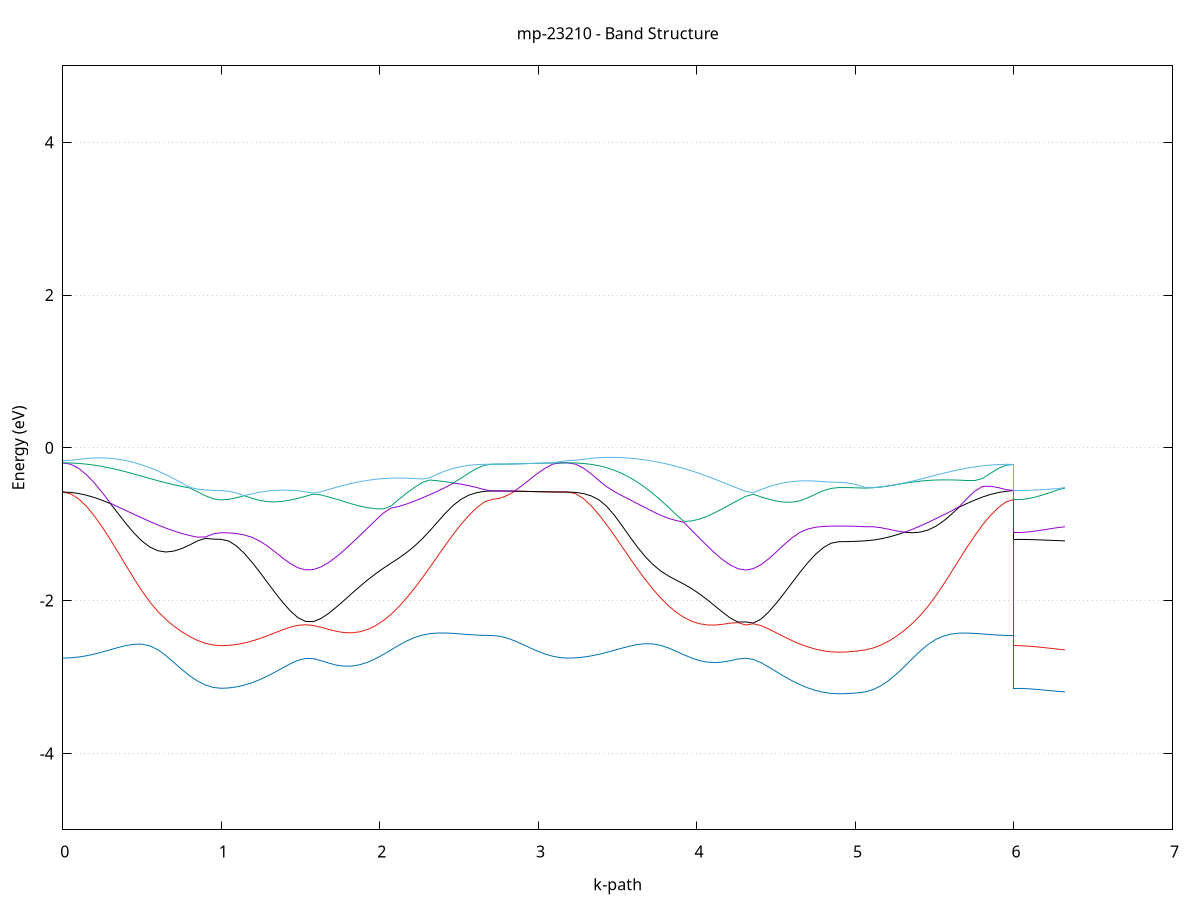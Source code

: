 set title 'mp-23210 - Band Structure'
set xlabel 'k-path'
set ylabel 'Energy (eV)'
set grid y
set yrange [-5:5]
set terminal png size 800,600
set output 'mp-23210_bands_gnuplot.png'
plot '-' using 1:2 with lines notitle, '-' using 1:2 with lines notitle, '-' using 1:2 with lines notitle, '-' using 1:2 with lines notitle, '-' using 1:2 with lines notitle, '-' using 1:2 with lines notitle, '-' using 1:2 with lines notitle, '-' using 1:2 with lines notitle, '-' using 1:2 with lines notitle, '-' using 1:2 with lines notitle, '-' using 1:2 with lines notitle, '-' using 1:2 with lines notitle, '-' using 1:2 with lines notitle, '-' using 1:2 with lines notitle, '-' using 1:2 with lines notitle, '-' using 1:2 with lines notitle, '-' using 1:2 with lines notitle, '-' using 1:2 with lines notitle, '-' using 1:2 with lines notitle, '-' using 1:2 with lines notitle, '-' using 1:2 with lines notitle, '-' using 1:2 with lines notitle, '-' using 1:2 with lines notitle, '-' using 1:2 with lines notitle
0.000000 -40.285432
0.049981 -40.285432
0.099963 -40.285432
0.149944 -40.285432
0.199925 -40.285432
0.249906 -40.285332
0.299888 -40.285332
0.349869 -40.285232
0.399850 -40.285132
0.449831 -40.285132
0.499813 -40.285032
0.549794 -40.284932
0.599775 -40.284932
0.649757 -40.284832
0.699738 -40.284832
0.749719 -40.284732
0.799700 -40.284732
0.849682 -40.284632
0.899663 -40.284632
0.949644 -40.284632
0.999626 -40.284632
0.999626 -40.284632
1.048021 -40.284632
1.096416 -40.284632
1.144812 -40.284632
1.193207 -40.284632
1.241602 -40.284632
1.289998 -40.284632
1.338393 -40.284532
1.386789 -40.284532
1.435184 -40.284532
1.483579 -40.284532
1.531975 -40.284532
1.580370 -40.284532
1.628765 -40.284532
1.628765 -40.284532
1.677863 -40.284532
1.726960 -40.284532
1.776057 -40.284532
1.825154 -40.284632
1.874251 -40.284632
1.923348 -40.284732
1.972446 -40.284732
2.021543 -40.284832
2.070640 -40.284832
2.119737 -40.284932
2.168834 -40.285032
2.217931 -40.285032
2.267028 -40.285132
2.316126 -40.285132
2.365223 -40.285232
2.414320 -40.285332
2.463417 -40.285332
2.512514 -40.285432
2.561611 -40.285432
2.610709 -40.285432
2.659806 -40.285432
2.708903 -40.285432
2.708903 -40.285432
2.756691 -40.285432
2.804479 -40.285432
2.852267 -40.285432
2.900056 -40.285432
2.947844 -40.285432
2.995632 -40.285432
3.043420 -40.285432
3.091208 -40.285432
3.138997 -40.285432
3.186785 -40.285432
3.186785 -40.285432
3.235502 -40.285432
3.284219 -40.285432
3.332936 -40.285432
3.381653 -40.285432
3.430370 -40.285332
3.479087 -40.285332
3.527804 -40.285232
3.576521 -40.285232
3.625238 -40.285132
3.673955 -40.285032
3.722672 -40.285032
3.771389 -40.284932
3.820106 -40.284832
3.868823 -40.284832
3.917540 -40.284732
3.966257 -40.284732
4.014974 -40.284632
4.063691 -40.284632
4.112408 -40.284632
4.161125 -40.284532
4.209842 -40.284532
4.258559 -40.284532
4.307276 -40.284532
4.355993 -40.284532
4.355993 -40.284532
4.405091 -40.284532
4.454188 -40.284532
4.503285 -40.284532
4.552382 -40.284532
4.601479 -40.284532
4.650576 -40.284632
4.699674 -40.284632
4.748771 -40.284632
4.797868 -40.284632
4.846965 -40.284632
4.896062 -40.284632
4.896062 -40.284632
4.937910 -40.284632
4.979757 -40.284632
5.021604 -40.284632
5.063451 -40.284632
5.063451 -40.284632
5.112684 -40.284632
5.161917 -40.284632
5.211150 -40.284732
5.260383 -40.284732
5.309616 -40.284832
5.358849 -40.284832
5.408082 -40.284932
5.457315 -40.285032
5.506548 -40.285032
5.555781 -40.285132
5.605014 -40.285132
5.654247 -40.285232
5.703480 -40.285332
5.752713 -40.285332
5.801946 -40.285432
5.851179 -40.285432
5.900412 -40.285432
5.949645 -40.285432
5.998878 -40.285432
5.998878 -40.284632
6.044979 -40.284632
6.091081 -40.284632
6.137183 -40.284632
6.183284 -40.284632
6.229386 -40.284632
6.275488 -40.284632
6.321589 -40.284632
e
0.000000 -40.275732
0.049981 -40.275832
0.099963 -40.275932
0.149944 -40.276032
0.199925 -40.276232
0.249906 -40.276532
0.299888 -40.276832
0.349869 -40.277232
0.399850 -40.277632
0.449831 -40.278032
0.499813 -40.278432
0.549794 -40.278832
0.599775 -40.279232
0.649757 -40.279632
0.699738 -40.279932
0.749719 -40.280232
0.799700 -40.280532
0.849682 -40.280732
0.899663 -40.280932
0.949644 -40.281032
0.999626 -40.281032
0.999626 -40.281032
1.048021 -40.281032
1.096416 -40.280932
1.144812 -40.280932
1.193207 -40.280832
1.241602 -40.280732
1.289998 -40.280532
1.338393 -40.280432
1.386789 -40.280232
1.435184 -40.280032
1.483579 -40.279832
1.531975 -40.279632
1.580370 -40.279532
1.628765 -40.279732
1.628765 -40.279732
1.677863 -40.279832
1.726960 -40.280032
1.776057 -40.280032
1.825154 -40.280032
1.874251 -40.280032
1.923348 -40.279932
1.972446 -40.279732
2.021543 -40.279532
2.070640 -40.279232
2.119737 -40.278932
2.168834 -40.278632
2.217931 -40.278232
2.267028 -40.277832
2.316126 -40.277532
2.365223 -40.277132
2.414320 -40.276832
2.463417 -40.276532
2.512514 -40.276232
2.561611 -40.276032
2.610709 -40.275932
2.659806 -40.275832
2.708903 -40.275732
2.708903 -40.275732
2.756691 -40.275732
2.804479 -40.275732
2.852267 -40.275732
2.900056 -40.275732
2.947844 -40.275732
2.995632 -40.275732
3.043420 -40.275732
3.091208 -40.275732
3.138997 -40.275732
3.186785 -40.275732
3.186785 -40.275732
3.235502 -40.275832
3.284219 -40.275932
3.332936 -40.276032
3.381653 -40.276232
3.430370 -40.276532
3.479087 -40.276832
3.527804 -40.277132
3.576521 -40.277532
3.625238 -40.277832
3.673955 -40.278232
3.722672 -40.278532
3.771389 -40.278932
3.820106 -40.279232
3.868823 -40.279432
3.917540 -40.279732
3.966257 -40.279832
4.014974 -40.280032
4.063691 -40.280032
4.112408 -40.280032
4.161125 -40.280032
4.209842 -40.279932
4.258559 -40.279732
4.307276 -40.279532
4.355993 -40.279632
4.355993 -40.279632
4.405091 -40.279832
4.454188 -40.280032
4.503285 -40.280232
4.552382 -40.280432
4.601479 -40.280532
4.650576 -40.280732
4.699674 -40.280832
4.748771 -40.280932
4.797868 -40.280932
4.846965 -40.281032
4.896062 -40.281032
4.896062 -40.281032
4.937910 -40.281032
4.979757 -40.281032
5.021604 -40.281032
5.063451 -40.281032
5.063451 -40.281032
5.112684 -40.280832
5.161917 -40.280732
5.211150 -40.280532
5.260383 -40.280232
5.309616 -40.279932
5.358849 -40.279532
5.408082 -40.279232
5.457315 -40.278832
5.506548 -40.278432
5.555781 -40.277932
5.605014 -40.277532
5.654247 -40.277232
5.703480 -40.276832
5.752713 -40.276532
5.801946 -40.276232
5.851179 -40.276032
5.900412 -40.275932
5.949645 -40.275832
5.998878 -40.275732
5.998878 -40.281032
6.044979 -40.281032
6.091081 -40.281032
6.137183 -40.281032
6.183284 -40.281032
6.229386 -40.281032
6.275488 -40.281032
6.321589 -40.281032
e
0.000000 -40.275732
0.049981 -40.275732
0.099963 -40.275832
0.149944 -40.275832
0.199925 -40.275932
0.249906 -40.275932
0.299888 -40.276032
0.349869 -40.276132
0.399850 -40.276232
0.449831 -40.276332
0.499813 -40.276432
0.549794 -40.276532
0.599775 -40.276632
0.649757 -40.276732
0.699738 -40.276832
0.749719 -40.276832
0.799700 -40.276932
0.849682 -40.276932
0.899663 -40.277032
0.949644 -40.277032
0.999626 -40.277032
0.999626 -40.277032
1.048021 -40.277032
1.096416 -40.277132
1.144812 -40.277232
1.193207 -40.277432
1.241602 -40.277632
1.289998 -40.277932
1.338393 -40.278132
1.386789 -40.278432
1.435184 -40.278732
1.483579 -40.279032
1.531975 -40.279232
1.580370 -40.279432
1.628765 -40.279132
1.628765 -40.279132
1.677863 -40.278932
1.726960 -40.278632
1.776057 -40.278432
1.825154 -40.278132
1.874251 -40.277932
1.923348 -40.277732
1.972446 -40.277532
2.021543 -40.277232
2.070640 -40.277032
2.119737 -40.276932
2.168834 -40.276732
2.217931 -40.276532
2.267028 -40.276432
2.316126 -40.276232
2.365223 -40.276132
2.414320 -40.276032
2.463417 -40.275932
2.512514 -40.275932
2.561611 -40.275832
2.610709 -40.275832
2.659806 -40.275732
2.708903 -40.275732
2.708903 -40.275732
2.756691 -40.275732
2.804479 -40.275732
2.852267 -40.275732
2.900056 -40.275732
2.947844 -40.275732
2.995632 -40.275732
3.043420 -40.275732
3.091208 -40.275732
3.138997 -40.275732
3.186785 -40.275732
3.186785 -40.275732
3.235502 -40.275732
3.284219 -40.275832
3.332936 -40.275832
3.381653 -40.275932
3.430370 -40.275932
3.479087 -40.276032
3.527804 -40.276132
3.576521 -40.276232
3.625238 -40.276432
3.673955 -40.276532
3.722672 -40.276732
3.771389 -40.276832
3.820106 -40.277032
3.868823 -40.277232
3.917540 -40.277432
3.966257 -40.277732
4.014974 -40.277932
4.063691 -40.278132
4.112408 -40.278432
4.161125 -40.278632
4.209842 -40.278832
4.258559 -40.279132
4.307276 -40.279332
4.355993 -40.279332
4.355993 -40.279332
4.405091 -40.279032
4.454188 -40.278732
4.503285 -40.278432
4.552382 -40.278232
4.601479 -40.277932
4.650576 -40.277632
4.699674 -40.277432
4.748771 -40.277332
4.797868 -40.277132
4.846965 -40.277032
4.896062 -40.277032
4.896062 -40.277032
4.937910 -40.277032
4.979757 -40.277032
5.021604 -40.277032
5.063451 -40.277032
5.063451 -40.277032
5.112684 -40.277032
5.161917 -40.276932
5.211150 -40.276932
5.260383 -40.276832
5.309616 -40.276832
5.358849 -40.276732
5.408082 -40.276632
5.457315 -40.276532
5.506548 -40.276432
5.555781 -40.276332
5.605014 -40.276232
5.654247 -40.276132
5.703480 -40.276032
5.752713 -40.275932
5.801946 -40.275932
5.851179 -40.275832
5.900412 -40.275832
5.949645 -40.275732
5.998878 -40.275732
5.998878 -40.277032
6.044979 -40.277032
6.091081 -40.277032
6.137183 -40.277032
6.183284 -40.277032
6.229386 -40.277032
6.275488 -40.277032
6.321589 -40.277032
e
0.000000 -13.576132
0.049981 -13.572932
0.099963 -13.563332
0.149944 -13.547532
0.199925 -13.525832
0.249906 -13.498332
0.299888 -13.465732
0.349869 -13.428332
0.399850 -13.386732
0.449831 -13.341832
0.499813 -13.294132
0.549794 -13.244732
0.599775 -13.194332
0.649757 -13.144132
0.699738 -13.095132
0.749719 -13.048432
0.799700 -13.005432
0.849682 -12.967632
0.899663 -12.937132
0.949644 -12.916632
0.999626 -12.909332
0.999626 -12.909332
1.048021 -12.907932
1.096416 -12.903932
1.144812 -12.897232
1.193207 -12.888132
1.241602 -12.876932
1.289998 -12.863832
1.338393 -12.849432
1.386789 -12.833932
1.435184 -12.817932
1.483579 -12.802032
1.531975 -12.786632
1.580370 -12.778632
1.628765 -12.795432
1.628765 -12.795432
1.677863 -12.816832
1.726960 -12.842632
1.776057 -12.872832
1.825154 -12.907232
1.874251 -12.945732
1.923348 -12.987632
1.972446 -13.032432
2.021543 -13.079432
2.070640 -13.127932
2.119737 -13.177032
2.168834 -13.226032
2.217931 -13.273932
2.267028 -13.319932
2.316126 -13.363332
2.365223 -13.403432
2.414320 -13.439532
2.463417 -13.471032
2.512514 -13.497532
2.561611 -13.518532
2.610709 -13.533832
2.659806 -13.543032
2.708903 -13.546132
2.708903 -13.546132
2.756691 -13.546932
2.804479 -13.549132
2.852267 -13.552632
2.900056 -13.556832
2.947844 -13.561532
2.995632 -13.566132
3.043420 -13.570232
3.091208 -13.573332
3.138997 -13.575432
3.186785 -13.576132
3.186785 -13.576132
3.235502 -13.572932
3.284219 -13.563732
3.332936 -13.548432
3.381653 -13.527332
3.430370 -13.500732
3.479087 -13.469032
3.527804 -13.432632
3.576521 -13.392232
3.625238 -13.348332
3.673955 -13.301632
3.722672 -13.252932
3.771389 -13.203132
3.820106 -13.152832
3.868823 -13.102932
3.917540 -13.054332
3.966257 -13.007632
4.014974 -12.963732
4.063691 -12.923132
4.112408 -12.886332
4.161125 -12.853632
4.209842 -12.825332
4.258559 -12.801432
4.307276 -12.781832
4.355993 -12.785232
4.355993 -12.785232
4.405091 -12.802332
4.454188 -12.819932
4.503285 -12.837432
4.552382 -12.854232
4.601479 -12.870032
4.650576 -12.884132
4.699674 -12.896332
4.748771 -12.906132
4.797868 -12.913332
4.846965 -12.917732
4.896062 -12.919232
4.896062 -12.919232
4.937910 -12.919332
4.979757 -12.919632
5.021604 -12.920332
5.063451 -12.921432
5.063451 -12.921432
5.112684 -12.938132
5.161917 -12.964832
5.211150 -12.999032
5.260383 -13.038932
5.309616 -13.082832
5.358849 -13.129332
5.408082 -13.177332
5.457315 -13.225632
5.506548 -13.273132
5.555781 -13.319132
5.605014 -13.362532
5.654247 -13.402732
5.703480 -13.439032
5.752713 -13.470632
5.801946 -13.497232
5.851179 -13.518432
5.900412 -13.533732
5.949645 -13.543032
5.998878 -13.546132
5.998878 -12.909332
6.044979 -12.909632
6.091081 -12.910432
6.137183 -12.911732
6.183284 -12.913532
6.229386 -12.915832
6.275488 -12.918432
6.321589 -12.921432
e
0.000000 -12.887032
0.049981 -12.885732
0.099963 -12.881732
0.149944 -12.875132
0.199925 -12.866132
0.249906 -12.855132
0.299888 -12.842432
0.349869 -12.828432
0.399850 -12.813632
0.449831 -12.798632
0.499813 -12.784032
0.549794 -12.770432
0.599775 -12.758432
0.649757 -12.748632
0.699738 -12.741632
0.749719 -12.737732
0.799700 -12.737032
0.849682 -12.739432
0.899663 -12.743832
0.949644 -12.748332
0.999626 -12.750232
0.999626 -12.750232
1.048021 -12.749932
1.096416 -12.749032
1.144812 -12.747732
1.193207 -12.746332
1.241602 -12.744932
1.289998 -12.744132
1.338393 -12.744432
1.386789 -12.746132
1.435184 -12.749932
1.483579 -12.756232
1.531975 -12.765632
1.580370 -12.772232
1.628765 -12.759332
1.628765 -12.759332
1.677863 -12.748432
1.726960 -12.739932
1.776057 -12.734232
1.825154 -12.731532
1.874251 -12.732032
1.923348 -12.735732
1.972446 -12.742432
2.021543 -12.751932
2.070640 -12.764032
2.119737 -12.778132
2.168834 -12.793832
2.217931 -12.810532
2.267028 -12.827832
2.316126 -12.845132
2.365223 -12.861832
2.414320 -12.877432
2.463417 -12.891532
2.512514 -12.903632
2.561611 -12.913332
2.610709 -12.920532
2.659806 -12.924932
2.708903 -12.926432
2.708903 -12.926432
2.756691 -12.925432
2.804479 -12.922532
2.852267 -12.918032
2.900056 -12.912432
2.947844 -12.906332
2.995632 -12.900332
3.043420 -12.894932
3.091208 -12.890732
3.138997 -12.888032
3.186785 -12.887032
3.186785 -12.887032
3.235502 -12.885732
3.284219 -12.881732
3.332936 -12.875132
3.381653 -12.866232
3.430370 -12.855232
3.479087 -12.842532
3.527804 -12.828432
3.576521 -12.813432
3.625238 -12.798032
3.673955 -12.782632
3.722672 -12.767932
3.771389 -12.754332
3.820106 -12.742432
3.868823 -12.732532
3.917540 -12.725132
3.966257 -12.720532
4.014974 -12.718832
4.063691 -12.720332
4.112408 -12.724732
4.161125 -12.732232
4.209842 -12.742332
4.258559 -12.754832
4.307276 -12.769232
4.355993 -12.766432
4.355993 -12.766432
4.405091 -12.754532
4.454188 -12.746132
4.503285 -12.740532
4.552382 -12.737232
4.601479 -12.735732
4.650576 -12.735532
4.699674 -12.736032
4.748771 -12.736932
4.797868 -12.737832
4.846965 -12.738432
4.896062 -12.738632
4.896062 -12.738632
4.937910 -12.739032
4.979757 -12.739932
5.021604 -12.741332
5.063451 -12.742932
5.063451 -12.742932
5.112684 -12.742932
5.161917 -12.743132
5.211150 -12.745032
5.260383 -12.749532
5.309616 -12.756932
5.358849 -12.767232
5.408082 -12.780032
5.457315 -12.794832
5.506548 -12.810932
5.555781 -12.827932
5.605014 -12.845032
5.654247 -12.861632
5.703480 -12.877232
5.752713 -12.891332
5.801946 -12.903432
5.851179 -12.913332
5.900412 -12.920532
5.949645 -12.924932
5.998878 -12.926432
5.998878 -12.750232
6.044979 -12.750032
6.091081 -12.749532
6.137183 -12.748732
6.183284 -12.747532
6.229386 -12.746132
6.275488 -12.744632
6.321589 -12.742932
e
0.000000 -2.752432
0.049981 -2.748932
0.099963 -2.738632
0.149944 -2.721932
0.199925 -2.699532
0.249906 -2.672732
0.299888 -2.643332
0.349869 -2.613832
0.399850 -2.588032
0.449831 -2.571132
0.499813 -2.570132
0.549794 -2.592532
0.599775 -2.643132
0.649757 -2.718632
0.699738 -2.808232
0.749719 -2.899532
0.799700 -2.983132
0.849682 -3.052832
0.899663 -3.104932
0.949644 -3.137032
0.999626 -3.147832
0.999626 -3.147832
1.048021 -3.143132
1.096416 -3.129232
1.144812 -3.106432
1.193207 -3.074932
1.241602 -3.035432
1.289998 -2.988832
1.338393 -2.936732
1.386789 -2.881332
1.435184 -2.827132
1.483579 -2.781532
1.531975 -2.756332
1.580370 -2.760132
1.628765 -2.785932
1.628765 -2.785932
1.677863 -2.818332
1.726960 -2.844632
1.776057 -2.858332
1.825154 -2.856732
1.874251 -2.839132
1.923348 -2.806632
1.972446 -2.761132
2.021543 -2.705932
2.070640 -2.645432
2.119737 -2.584732
2.168834 -2.529532
2.217931 -2.484332
2.267028 -2.451932
2.316126 -2.432532
2.365223 -2.424232
2.414320 -2.424032
2.463417 -2.429132
2.512514 -2.436632
2.561611 -2.444532
2.610709 -2.451132
2.659806 -2.455632
2.708903 -2.457132
2.708903 -2.457132
2.756691 -2.465932
2.804479 -2.491032
2.852267 -2.528332
2.900056 -2.572732
2.947844 -2.618932
2.995632 -2.662632
3.043420 -2.700032
3.091208 -2.728532
3.138997 -2.746432
3.186785 -2.752432
3.186785 -2.752432
3.235502 -2.749232
3.284219 -2.739632
3.332936 -2.724032
3.381653 -2.703232
3.430370 -2.678232
3.479087 -2.650432
3.527804 -2.621932
3.576521 -2.595632
3.625238 -2.574832
3.673955 -2.564032
3.722672 -2.566932
3.771389 -2.585932
3.820106 -2.619532
3.868823 -2.662732
3.917540 -2.708732
3.966257 -2.750932
4.014974 -2.784232
4.063691 -2.804932
4.112408 -2.811632
4.161125 -2.804332
4.209842 -2.786232
4.258559 -2.764732
4.307276 -2.754332
4.355993 -2.770032
4.355993 -2.770032
4.405091 -2.812732
4.454188 -2.870532
4.503285 -2.932932
4.552382 -2.994032
4.601479 -3.050532
4.650576 -3.100432
4.699674 -3.142532
4.748771 -3.176032
4.797868 -3.200232
4.846965 -3.214932
4.896062 -3.219832
4.896062 -3.219832
4.937910 -3.218232
4.979757 -3.213332
5.021604 -3.205332
5.063451 -3.194332
5.063451 -3.194332
5.112684 -3.164232
5.161917 -3.113432
5.211150 -3.044032
5.260383 -2.958732
5.309616 -2.862032
5.358849 -2.760232
5.408082 -2.661632
5.457315 -2.575532
5.506548 -2.508932
5.555781 -2.463832
5.605014 -2.437632
5.654247 -2.426132
5.703480 -2.424732
5.752713 -2.429232
5.801946 -2.436532
5.851179 -2.444432
5.900412 -2.451132
5.949645 -2.455632
5.998878 -2.457132
5.998878 -3.147832
6.044979 -3.149432
6.091081 -3.154232
6.137183 -3.161432
6.183284 -3.170232
6.229386 -3.179432
6.275488 -3.187832
6.321589 -3.194332
e
0.000000 -0.578732
0.049981 -0.602232
0.099963 -0.668132
0.149944 -0.768032
0.199925 -0.894132
0.249906 -1.040432
0.299888 -1.201132
0.349869 -1.370932
0.399850 -1.543932
0.449831 -1.714032
0.499813 -1.874632
0.549794 -2.018932
0.599775 -2.142532
0.649757 -2.245432
0.699738 -2.332232
0.749719 -2.406732
0.799700 -2.469932
0.849682 -2.521032
0.899663 -2.558732
0.949644 -2.581832
0.999626 -2.589632
0.999626 -2.589632
1.048021 -2.585732
1.096416 -2.574132
1.144812 -2.555132
1.193207 -2.529132
1.241602 -2.497232
1.289998 -2.460532
1.338393 -2.421132
1.386789 -2.381932
1.435184 -2.347432
1.483579 -2.323532
1.531975 -2.315732
1.580370 -2.325732
1.628765 -2.348932
1.628765 -2.348932
1.677863 -2.377432
1.726960 -2.402832
1.776057 -2.418832
1.825154 -2.421432
1.874251 -2.408132
1.923348 -2.377432
1.972446 -2.328832
2.021543 -2.262532
2.070640 -2.179032
2.119737 -2.079632
2.168834 -1.965832
2.217931 -1.839932
2.267028 -1.704232
2.316126 -1.561932
2.365223 -1.416432
2.414320 -1.271532
2.463417 -1.131532
2.512514 -1.000732
2.561611 -0.883432
2.610709 -0.784032
2.659806 -0.708432
2.708903 -0.674832
2.708903 -0.674832
2.756691 -0.661132
2.804479 -0.622032
2.852267 -0.567432
2.900056 -0.569532
2.947844 -0.571732
2.995632 -0.573932
3.043420 -0.575832
3.091208 -0.577432
3.138997 -0.578432
3.186785 -0.578732
3.186785 -0.578732
3.235502 -0.601432
3.284219 -0.664732
3.332936 -0.758832
3.381653 -0.875232
3.430370 -1.007032
3.479087 -1.148732
3.527804 -1.295332
3.576521 -1.442432
3.625238 -1.586232
3.673955 -1.723132
3.722672 -1.850332
3.771389 -1.965232
3.820106 -2.065932
3.868823 -2.150732
3.917540 -2.218732
3.966257 -2.269132
4.014974 -2.302232
4.063691 -2.318632
4.112408 -2.320332
4.161125 -2.310532
4.209842 -2.294732
4.258559 -2.288232
4.307276 -2.319032
4.355993 -2.303432
4.355993 -2.303432
4.405091 -2.327932
4.454188 -2.373632
4.503285 -2.424732
4.552382 -2.476432
4.601479 -2.525132
4.650576 -2.568832
4.699674 -2.605932
4.748771 -2.635732
4.797868 -2.657332
4.846965 -2.670532
4.896062 -2.674932
4.896062 -2.674932
4.937910 -2.672832
4.979757 -2.666932
5.021604 -2.657232
5.063451 -2.644432
5.063451 -2.644432
5.112684 -2.620032
5.161917 -2.581432
5.211150 -2.529332
5.260383 -2.464532
5.309616 -2.387632
5.358849 -2.298432
5.408082 -2.195332
5.457315 -2.076032
5.506548 -1.939532
5.555781 -1.788232
5.605014 -1.627532
5.654247 -1.463432
5.703480 -1.302132
5.752713 -1.149032
5.801946 -1.009132
5.851179 -0.886632
5.900412 -0.784932
5.949645 -0.708632
5.998878 -0.674832
5.998878 -2.589632
6.044979 -2.591332
6.091081 -2.596332
6.137183 -2.603932
6.183284 -2.613632
6.229386 -2.624232
6.275488 -2.634832
6.321589 -2.644432
e
0.000000 -0.578732
0.049981 -0.583532
0.099963 -0.597732
0.149944 -0.620532
0.199925 -0.650932
0.249906 -0.687732
0.299888 -0.729432
0.349869 -0.861832
0.399850 -0.995532
0.449831 -1.117632
0.499813 -1.221232
0.549794 -1.299332
0.599775 -1.347132
0.649757 -1.363632
0.699738 -1.352232
0.749719 -1.319332
0.799700 -1.272132
0.849682 -1.218432
0.899663 -1.185432
0.949644 -1.194932
0.999626 -1.198132
0.999626 -1.198132
1.048021 -1.221432
1.096416 -1.285932
1.144812 -1.381032
1.193207 -1.496832
1.241602 -1.625332
1.289998 -1.759832
1.338393 -1.894232
1.386789 -2.021832
1.435184 -2.135032
1.483579 -2.223632
1.531975 -2.273732
1.580370 -2.275232
1.628765 -2.234332
1.628765 -2.234332
1.677863 -2.165732
1.726960 -2.082932
1.776057 -1.993532
1.825154 -1.902532
1.874251 -1.813332
1.923348 -1.728632
1.972446 -1.649932
2.021543 -1.577632
2.070640 -1.510132
2.119737 -1.443032
2.168834 -1.370732
2.217931 -1.287932
2.267028 -1.191932
2.316126 -1.083632
2.365223 -0.968132
2.414320 -0.853832
2.463417 -0.752032
2.512514 -0.672932
2.561611 -0.619632
2.610709 -0.587132
2.659806 -0.569832
2.708903 -0.564332
2.708903 -0.564332
2.756691 -0.564732
2.804479 -0.565832
2.852267 -0.567432
2.900056 -0.569532
2.947844 -0.571732
2.995632 -0.573932
3.043420 -0.575832
3.091208 -0.577432
3.138997 -0.578432
3.186785 -0.578732
3.186785 -0.578732
3.235502 -0.583632
3.284219 -0.599232
3.332936 -0.628832
3.381653 -0.680332
3.430370 -0.764432
3.479087 -0.882032
3.527804 -1.019632
3.576521 -1.162732
3.625238 -1.300232
3.673955 -1.424032
3.722672 -1.528632
3.771389 -1.611732
3.820106 -1.676632
3.868823 -1.730932
3.917540 -1.783932
3.966257 -1.842732
4.014974 -1.910532
4.063691 -1.986532
4.112408 -2.067832
4.161125 -2.149932
4.209842 -2.226732
4.258559 -2.280932
4.307276 -2.278532
4.355993 -2.294232
4.355993 -2.294232
4.405091 -2.240932
4.454188 -2.144632
4.503285 -2.027232
4.552382 -1.897432
4.601479 -1.762432
4.650576 -1.628832
4.699674 -1.503132
4.748771 -1.392732
4.797868 -1.305332
4.846965 -1.248532
4.896062 -1.228732
4.896062 -1.228732
4.937910 -1.228032
4.979757 -1.225832
5.021604 -1.222332
5.063451 -1.217532
5.063451 -1.217532
5.112684 -1.207232
5.161917 -1.190532
5.211150 -1.167732
5.260383 -1.139132
5.309616 -1.105232
5.358849 -1.111732
5.408082 -1.103632
5.457315 -1.076332
5.506548 -1.027632
5.555781 -0.958032
5.605014 -0.870432
5.654247 -0.776732
5.703480 -0.728432
5.752713 -0.683732
5.801946 -0.643932
5.851179 -0.610632
5.900412 -0.585532
5.949645 -0.569732
5.998878 -0.564332
5.998878 -1.198132
6.044979 -1.198832
6.091081 -1.200632
6.137183 -1.203432
6.183284 -1.206932
6.229386 -1.210732
6.275488 -1.214332
6.321589 -1.217532
e
0.000000 -0.196532
0.049981 -0.214832
0.099963 -0.268332
0.149944 -0.352832
0.199925 -0.461732
0.249906 -0.587832
0.299888 -0.723532
0.349869 -0.774732
0.399850 -0.822232
0.449831 -0.870632
0.499813 -0.918732
0.549794 -0.965432
0.599775 -1.009832
0.649757 -1.051032
0.699738 -1.088132
0.749719 -1.120632
0.799700 -1.148032
0.849682 -1.169732
0.899663 -1.166332
0.949644 -1.126432
0.999626 -1.111032
0.999626 -1.111032
1.048021 -1.113632
1.096416 -1.122632
1.144812 -1.140532
1.193207 -1.171532
1.241602 -1.219432
1.289998 -1.284232
1.338393 -1.361132
1.386789 -1.441432
1.435184 -1.514832
1.483579 -1.570232
1.531975 -1.598132
1.580370 -1.593632
1.628765 -1.559032
1.628765 -1.559032
1.677863 -1.500132
1.726960 -1.424432
1.776057 -1.337732
1.825154 -1.244232
1.874251 -1.146932
1.923348 -1.048232
1.972446 -0.950132
2.021543 -0.854232
2.070640 -0.789032
2.119737 -0.767132
2.168834 -0.735732
2.217931 -0.697832
2.267028 -0.656032
2.316126 -0.612132
2.365223 -0.566432
2.414320 -0.517632
2.463417 -0.462432
2.512514 -0.475732
2.561611 -0.495632
2.610709 -0.519632
2.659806 -0.547232
2.708903 -0.564332
2.708903 -0.564332
2.756691 -0.564732
2.804479 -0.565832
2.852267 -0.562632
2.900056 -0.489732
2.947844 -0.411232
2.995632 -0.334432
3.043420 -0.266432
3.091208 -0.213032
3.138997 -0.197032
3.186785 -0.196532
3.186785 -0.196532
3.235502 -0.214232
3.284219 -0.264932
3.332936 -0.340732
3.381653 -0.427832
3.430370 -0.508032
3.479087 -0.572532
3.527804 -0.627332
3.576521 -0.679132
3.625238 -0.731032
3.673955 -0.783332
3.722672 -0.834832
3.771389 -0.882732
3.820106 -0.923132
3.868823 -0.951332
3.917540 -0.974932
3.966257 -1.077632
4.014974 -1.180332
4.063691 -1.280732
4.112408 -1.375932
4.161125 -1.462032
4.209842 -1.533332
4.258559 -1.582232
4.307276 -1.599932
4.355993 -1.581332
4.355993 -1.581332
4.405091 -1.528532
4.454188 -1.450532
4.503285 -1.358332
4.552382 -1.262732
4.601479 -1.175332
4.650576 -1.106732
4.699674 -1.062632
4.748771 -1.039332
4.797868 -1.028832
4.846965 -1.024832
4.896062 -1.023832
4.896062 -1.023832
4.937910 -1.024332
4.979757 -1.025832
5.021604 -1.028632
5.063451 -1.033132
5.063451 -1.033132
5.112684 -1.033532
5.161917 -1.046232
5.211150 -1.066232
5.260383 -1.087732
5.309616 -1.104832
5.358849 -1.066532
5.408082 -1.023632
5.457315 -0.977332
5.506548 -0.928432
5.555781 -0.877932
5.605014 -0.826932
5.654247 -0.770432
5.703480 -0.665132
5.752713 -0.566532
5.801946 -0.505632
5.851179 -0.502232
5.900412 -0.520732
5.949645 -0.547232
5.998878 -0.564332
5.998878 -1.111032
6.044979 -1.108332
6.091081 -1.100732
6.137183 -1.089032
6.183284 -1.074532
6.229386 -1.059132
6.275488 -1.044632
6.321589 -1.033132
e
0.000000 -0.196532
0.049981 -0.198432
0.099963 -0.204132
0.149944 -0.213632
0.199925 -0.227132
0.249906 -0.244232
0.299888 -0.264932
0.349869 -0.288732
0.399850 -0.315032
0.449831 -0.343132
0.499813 -0.372232
0.549794 -0.401532
0.599775 -0.430232
0.649757 -0.457532
0.699738 -0.482732
0.749719 -0.505232
0.799700 -0.524432
0.849682 -0.575132
0.899663 -0.627732
0.949644 -0.667132
0.999626 -0.682332
0.999626 -0.682332
1.048021 -0.673832
1.096416 -0.652732
1.144812 -0.626932
1.193207 -0.660232
1.241602 -0.688732
1.289998 -0.705132
1.338393 -0.708332
1.386789 -0.700232
1.435184 -0.683532
1.483579 -0.660932
1.531975 -0.634232
1.580370 -0.605232
1.628765 -0.616432
1.628765 -0.616432
1.677863 -0.643532
1.726960 -0.673432
1.776057 -0.704632
1.825154 -0.735332
1.874251 -0.762832
1.923348 -0.784532
1.972446 -0.797432
2.021543 -0.799332
2.070640 -0.761932
2.119737 -0.674732
2.168834 -0.593432
2.217931 -0.519232
2.267028 -0.453232
2.316126 -0.421232
2.365223 -0.431332
2.414320 -0.444232
2.463417 -0.458932
2.512514 -0.398232
2.561611 -0.330032
2.610709 -0.269632
2.659806 -0.228632
2.708903 -0.214232
2.708903 -0.214232
2.756691 -0.213732
2.804479 -0.212532
2.852267 -0.210432
2.900056 -0.207932
2.947844 -0.205232
2.995632 -0.202532
3.043420 -0.200132
3.091208 -0.198232
3.138997 -0.197032
3.186785 -0.196532
3.186785 -0.196532
3.235502 -0.198432
3.284219 -0.204732
3.332936 -0.216432
3.381653 -0.234432
3.430370 -0.259732
3.479087 -0.293432
3.527804 -0.336232
3.576521 -0.388432
3.625238 -0.449932
3.673955 -0.520232
3.722672 -0.598832
3.771389 -0.684832
3.820106 -0.777032
3.868823 -0.874232
3.917540 -0.963332
3.966257 -0.957132
4.014974 -0.933732
4.063691 -0.896532
4.112408 -0.849632
4.161125 -0.796932
4.209842 -0.741932
4.258559 -0.687432
4.307276 -0.635432
4.355993 -0.607832
4.355993 -0.607832
4.405091 -0.643032
4.454188 -0.673632
4.503285 -0.697532
4.552382 -0.711632
4.601479 -0.711232
4.650576 -0.691832
4.699674 -0.653632
4.748771 -0.605932
4.797868 -0.561432
4.846965 -0.530732
4.896062 -0.519832
4.896062 -0.519832
4.937910 -0.520432
4.979757 -0.522032
5.021604 -0.524532
5.063451 -0.527632
5.063451 -0.527632
5.112684 -0.521632
5.161917 -0.513332
5.211150 -0.498632
5.260383 -0.481232
5.309616 -0.463832
5.358849 -0.448332
5.408082 -0.435932
5.457315 -0.427032
5.506548 -0.421532
5.555781 -0.419432
5.605014 -0.420232
5.654247 -0.423332
5.703480 -0.427632
5.752713 -0.428132
5.801946 -0.400932
5.851179 -0.334232
5.900412 -0.270832
5.949645 -0.228832
5.998878 -0.214232
5.998878 -0.682332
6.044979 -0.677632
6.091081 -0.664032
6.137183 -0.642832
6.183284 -0.615532
6.229386 -0.584432
6.275488 -0.551832
6.321589 -0.527632
e
0.000000 -0.167232
0.049981 -0.162332
0.099963 -0.151032
0.149944 -0.139532
0.199925 -0.132432
0.249906 -0.131332
0.299888 -0.137032
0.349869 -0.149232
0.399850 -0.167932
0.449831 -0.192832
0.499813 -0.223832
0.549794 -0.260632
0.599775 -0.303032
0.649757 -0.350632
0.699738 -0.403032
0.749719 -0.459032
0.799700 -0.517332
0.849682 -0.539832
0.899663 -0.551132
0.949644 -0.557932
0.999626 -0.560232
0.999626 -0.560232
1.048021 -0.568632
1.096416 -0.592032
1.144812 -0.625132
1.193207 -0.602432
1.241602 -0.581932
1.289998 -0.566732
1.338393 -0.557132
1.386789 -0.553332
1.435184 -0.555232
1.483579 -0.562632
1.531975 -0.575632
1.580370 -0.593732
1.628765 -0.575232
1.628765 -0.575232
1.677863 -0.544932
1.726960 -0.515732
1.776057 -0.488532
1.825154 -0.464132
1.874251 -0.442932
1.923348 -0.425432
1.972446 -0.411932
2.021543 -0.402432
2.070640 -0.397032
2.119737 -0.395232
2.168834 -0.396932
2.217931 -0.401632
2.267028 -0.408232
2.316126 -0.391232
2.365223 -0.342632
2.414320 -0.301532
2.463417 -0.269232
2.512514 -0.245332
2.561611 -0.229332
2.610709 -0.220032
2.659806 -0.215532
2.708903 -0.214232
2.708903 -0.214232
2.756691 -0.213732
2.804479 -0.212532
2.852267 -0.210432
2.900056 -0.207932
2.947844 -0.205232
2.995632 -0.202532
3.043420 -0.200132
3.091208 -0.198232
3.138997 -0.178932
3.186785 -0.167232
3.186785 -0.167232
3.235502 -0.162232
3.284219 -0.150432
3.332936 -0.137932
3.381653 -0.128932
3.430370 -0.124532
3.479087 -0.124632
3.527804 -0.128532
3.576521 -0.135632
3.625238 -0.145832
3.673955 -0.158832
3.722672 -0.174832
3.771389 -0.193832
3.820106 -0.216032
3.868823 -0.241332
3.917540 -0.269732
3.966257 -0.301032
4.014974 -0.335132
4.063691 -0.371532
4.112408 -0.409932
4.161125 -0.449632
4.209842 -0.490032
4.258559 -0.530432
4.307276 -0.570032
4.355993 -0.587632
4.355993 -0.587632
4.405091 -0.544932
4.454188 -0.508532
4.503285 -0.478932
4.552382 -0.456532
4.601479 -0.441532
4.650576 -0.433532
4.699674 -0.432132
4.748771 -0.435932
4.797868 -0.442732
4.846965 -0.449032
4.896062 -0.451632
4.896062 -0.451632
4.937910 -0.456432
4.979757 -0.470432
5.021604 -0.492332
5.063451 -0.520032
5.063451 -0.520032
5.112684 -0.521432
5.161917 -0.511032
5.211150 -0.496832
5.260383 -0.479232
5.309616 -0.458532
5.358849 -0.435432
5.408082 -0.410632
5.457315 -0.384632
5.506548 -0.358432
5.555781 -0.332632
5.605014 -0.308132
5.654247 -0.285632
5.703480 -0.265832
5.752713 -0.249132
5.801946 -0.235732
5.851179 -0.225832
5.900412 -0.219232
5.949645 -0.215432
5.998878 -0.214232
5.998878 -0.560232
6.044979 -0.559332
6.091081 -0.556532
6.137183 -0.552132
6.183284 -0.546532
6.229386 -0.540232
6.275488 -0.533832
6.321589 -0.520032
e
0.000000 5.492268
0.049981 5.517168
0.099963 5.590268
0.149944 5.706868
0.199925 5.860368
0.249906 6.042368
0.299888 6.243868
0.349869 6.454968
0.399850 6.664668
0.449831 6.859168
0.499813 7.020668
0.549794 7.128368
0.599775 7.169568
0.649757 7.154268
0.699738 7.106968
0.749719 7.048568
0.799700 6.991368
0.849682 6.942368
0.899663 6.905368
0.949644 6.882368
0.999626 6.874668
0.999626 6.874668
1.048021 6.897668
1.096416 6.964668
1.144812 7.068868
1.193207 7.199268
1.241602 7.341068
1.289998 7.477268
1.338393 7.592468
1.386789 7.676268
1.435184 7.726268
1.483579 7.746568
1.531975 7.744468
1.580370 7.728468
1.628765 7.705568
1.628765 7.705568
1.677863 7.681168
1.726960 7.659368
1.776057 7.642168
1.825154 7.630368
1.874251 7.623368
1.923348 7.619768
1.972446 7.617068
2.021543 7.611668
2.070640 7.598668
2.119737 7.571768
2.168834 7.524268
2.217931 7.450568
2.267028 7.348868
2.316126 7.221668
2.365223 7.075468
2.414320 6.919068
2.463417 6.762568
2.512514 6.615968
2.561611 6.489268
2.610709 6.391368
2.659806 6.329468
2.708903 6.308268
2.708903 6.308268
2.756691 6.280968
2.804479 6.206468
2.852267 6.100268
2.900056 5.978168
2.947844 5.853168
2.995632 5.735868
3.043420 5.635068
3.091208 5.557568
3.138997 5.508868
3.186785 5.492268
3.186785 5.492268
3.235502 5.516068
3.284219 5.585968
3.332936 5.697768
3.381653 5.845068
3.430370 6.020868
3.479087 6.217968
3.527804 6.429868
3.576521 6.650068
3.625238 6.872568
3.673955 7.090168
3.722672 7.292768
3.771389 7.464768
3.820106 7.586868
3.868823 7.652868
3.917540 7.679868
3.966257 7.689468
4.014974 7.694968
4.063691 7.702268
4.112408 7.712768
4.161125 7.725668
4.209842 7.737968
4.258559 7.744568
4.307276 7.738968
4.355993 7.714068
4.355993 7.714068
4.405091 7.663968
4.454188 7.586568
4.503285 7.483368
4.552382 7.358268
4.601479 7.217268
4.650576 7.068668
4.699674 6.923368
4.748771 6.793468
4.797868 6.690868
4.846965 6.625168
4.896062 6.602568
4.896062 6.602568
4.937910 6.607568
4.979757 6.622368
5.021604 6.646168
5.063451 6.677668
5.063451 6.677668
5.112684 6.706068
5.161917 6.752468
5.211150 6.814968
5.260383 6.890568
5.309616 6.975168
5.358849 7.062368
5.408082 7.143268
5.457315 7.205668
5.506548 7.234968
5.555781 7.218668
5.605014 7.152768
5.654247 7.044168
5.703480 6.907668
5.752713 6.759868
5.801946 6.616268
5.851179 6.489968
5.900412 6.391768
5.949645 6.329568
5.998878 6.308268
5.998878 6.874668
6.044979 6.868468
6.091081 6.850568
6.137183 6.822968
6.183284 6.788268
6.229386 6.749968
6.275488 6.711968
6.321589 6.677668
e
0.000000 7.132668
0.049981 7.156468
0.099963 7.226568
0.149944 7.339368
0.199925 7.488068
0.249906 7.662468
0.299888 7.845468
0.349869 8.005868
0.399850 8.097268
0.449831 8.101768
0.499813 8.064068
0.549794 8.036768
0.599775 8.044568
0.649757 8.080368
0.699738 8.121668
0.749719 8.153768
0.799700 8.173468
0.849682 8.183468
0.899663 8.187768
0.949644 8.189268
0.999626 8.189668
0.999626 8.189668
1.048021 8.216368
1.096416 8.295168
1.144812 8.421868
1.193207 8.589668
1.241602 8.787868
1.289998 8.999868
1.338393 9.198268
1.386789 9.339968
1.435184 9.388768
1.483579 9.353968
1.531975 9.268268
1.580370 9.156068
1.628765 9.032868
1.628765 9.032868
1.677863 8.906568
1.726960 8.785668
1.776057 8.675168
1.825154 8.578168
1.874251 8.496968
1.923348 8.432768
1.972446 8.385868
2.021543 8.355168
2.070640 8.338168
2.119737 8.328868
2.168834 8.315768
2.217931 8.278768
2.267028 8.194068
2.316126 8.056868
2.365223 7.885968
2.414320 7.702668
2.463417 7.523168
2.512514 7.359468
2.561611 7.221068
2.610709 7.116068
2.659806 7.050468
2.708903 7.028168
2.708903 7.028168
2.756691 7.036368
2.804479 7.056168
2.852267 7.078868
2.900056 7.098468
2.947844 7.112968
2.995632 7.122468
3.043420 7.128068
3.091208 7.130968
3.138997 7.132268
3.186785 7.132668
3.186785 7.132668
3.235502 7.155868
3.284219 7.224268
3.332936 7.334268
3.381653 7.480668
3.430370 7.656768
3.479087 7.855768
3.527804 8.070968
3.576521 8.296568
3.625238 8.527968
3.673955 8.452768
3.722672 8.377568
3.771389 8.351268
3.820106 8.391068
3.868823 8.499968
3.917540 8.656368
3.966257 8.831268
4.014974 9.000968
4.063691 9.144468
4.112408 9.242068
4.161125 9.282668
4.209842 9.273468
4.258559 9.236368
4.307276 9.193868
4.355993 9.160468
4.355993 9.160468
4.405091 9.137068
4.454188 9.037068
4.503285 8.825768
4.552382 8.608068
4.601479 8.392968
4.650576 8.189668
4.699674 8.007368
4.748771 7.854868
4.797868 7.739668
4.846965 7.668068
4.896062 7.643668
4.896062 7.643668
4.937910 7.654368
4.979757 7.685668
5.021604 7.736068
5.063451 7.802768
5.063451 7.802668
5.112684 7.829668
5.161917 7.853868
5.211150 7.877468
5.260383 7.902768
5.309616 7.931168
5.358849 7.961868
5.408082 7.992268
5.457315 8.017268
5.506548 8.028168
5.555781 8.010768
5.605014 7.948168
5.654247 7.834568
5.703480 7.683568
5.752713 7.518168
5.801946 7.359268
5.851179 7.221768
5.900412 7.116568
5.949645 7.050668
5.998878 7.028168
5.998878 8.189668
6.044979 8.178468
6.091081 8.145768
6.137183 8.094468
6.183284 8.029068
6.229386 7.954668
6.275488 7.877268
6.321589 7.802668
e
0.000000 10.074868
0.049981 9.945468
0.099963 9.767968
0.149944 9.583368
0.199925 9.399068
0.249906 9.224568
0.299888 9.074968
0.349869 8.978568
0.399850 8.978068
0.449831 9.085768
0.499813 9.244868
0.549794 9.357568
0.599775 9.339068
0.649757 9.274168
0.699738 9.207868
0.749719 9.144768
0.799700 9.085968
0.849682 9.034168
0.899663 8.993368
0.949644 8.967168
0.999626 8.958168
0.999626 8.958168
1.048021 8.967068
1.096416 8.994768
1.144812 9.043268
1.193207 9.116368
1.241602 9.218868
1.289998 9.353968
1.338393 9.513668
1.386789 9.634968
1.435184 9.621968
1.483579 9.563768
1.531975 9.505768
1.580370 9.453068
1.628765 9.404468
1.628765 9.404468
1.677863 9.359068
1.726960 9.318568
1.776057 9.284868
1.825154 9.260268
1.874251 9.245668
1.923348 9.240468
1.972446 9.241668
2.021543 9.244568
2.070640 9.245768
2.119737 9.246668
2.168834 9.168268
2.217931 9.036668
2.267028 8.963768
2.316126 8.954668
2.365223 8.990668
2.414320 9.050868
2.463417 9.120068
2.512514 9.188068
2.561611 9.247368
2.610709 9.292768
2.659806 9.321168
2.708903 9.330768
2.708903 9.330768
2.756691 9.350068
2.804479 9.405468
2.852267 9.490468
2.900056 9.595668
2.947844 9.710368
2.995632 9.823568
3.043420 9.925068
3.091208 10.005468
3.138997 10.057068
3.186785 10.074868
3.186785 10.074868
3.235502 9.947568
3.284219 9.771668
3.332936 9.586368
3.381653 9.397268
3.430370 9.209268
3.479087 9.027068
3.527804 8.855468
3.576521 8.699068
3.625238 8.562868
3.673955 8.761868
3.722672 8.996368
3.771389 9.230268
3.820106 9.462568
3.868823 9.583068
3.917540 9.577068
3.966257 9.587968
4.014974 9.612468
4.063691 9.644668
4.112408 9.676068
4.161125 9.694668
4.209842 9.685768
4.258559 9.636568
4.307276 9.541568
4.355993 9.404768
4.355993 9.404768
4.405091 9.233068
4.454188 9.105968
4.503285 9.034768
4.552382 8.909568
4.601479 8.755668
4.650576 8.604868
4.699674 8.475068
4.748771 8.373568
4.797868 8.301968
4.846965 8.259568
4.896062 8.245568
4.896062 8.245568
4.937910 8.252568
4.979757 8.273768
5.021604 8.308768
5.063451 8.357168
5.063451 8.357168
5.112684 8.365868
5.161917 8.401068
5.211150 8.458068
5.260383 8.529968
5.309616 8.608968
5.358849 8.686968
5.408082 8.756368
5.457315 8.812168
5.506548 8.853368
5.555781 8.885968
5.605014 8.922068
5.654247 8.973468
5.703480 9.040668
5.752713 9.114768
5.801946 9.185768
5.851179 9.246568
5.900412 9.292568
5.949645 9.321068
5.998878 9.330768
5.998878 8.958168
6.044979 8.931868
6.091081 8.859768
6.137183 8.757468
6.183284 8.643068
6.229386 8.531668
6.275488 8.434168
6.321589 8.357168
e
0.000000 10.175568
0.049981 10.188268
0.099963 10.226068
0.149944 10.287268
0.199925 10.368768
0.249906 10.466468
0.299888 10.309168
0.349869 10.127068
0.399850 9.952368
0.449831 9.795368
0.499813 9.668868
0.549794 9.616068
0.599775 9.685168
0.649757 9.777368
0.699738 9.853168
0.749719 9.916068
0.799700 9.963768
0.849682 9.990668
0.899663 9.999568
0.949644 9.999668
0.999626 9.998768
0.999626 9.998768
1.048021 9.999968
1.096416 10.003368
1.144812 10.008168
1.193207 10.013768
1.241602 10.019968
1.289998 10.029768
1.338393 9.948468
1.386789 9.926868
1.435184 10.077168
1.483579 10.277068
1.531975 10.416268
1.580370 10.398468
1.628765 10.346268
1.628765 10.346168
1.677863 10.280268
1.726960 10.211068
1.776057 10.143168
1.825154 10.077568
1.874251 10.010468
1.923348 9.931068
1.972446 9.823068
2.021543 9.679468
2.070640 9.510668
2.119737 9.334068
2.168834 9.254468
2.217931 9.279568
2.267028 9.329968
2.316126 9.408868
2.365223 9.514068
2.414320 9.640068
2.463417 9.778468
2.512514 9.919368
2.561611 10.050868
2.610709 10.159568
2.659806 10.231968
2.708903 10.257568
2.708903 10.257568
2.756691 10.255468
2.804479 10.249268
2.852267 10.239768
2.900056 10.227968
2.947844 10.215168
2.995632 10.202668
3.043420 10.191568
3.091208 10.182868
3.138997 10.177368
3.186785 10.175568
3.186785 10.175568
3.235502 10.188168
3.284219 10.225268
3.332936 10.284168
3.381653 10.355568
3.430370 10.402168
3.479087 10.342768
3.527804 10.210168
3.576521 10.068168
3.625238 9.936868
3.673955 9.823168
3.722672 9.730268
3.771389 9.659568
3.820106 9.611568
3.868823 9.695368
3.917540 9.922368
3.966257 10.096468
4.014974 10.076868
4.063691 10.085768
4.112408 10.123868
4.161125 10.185968
4.209842 10.256368
4.258559 10.304768
4.307276 10.295968
4.355993 10.223368
4.355993 10.223368
4.405091 10.105768
4.454188 9.986468
4.503285 9.922468
4.552382 9.945868
4.601479 10.042268
4.650576 10.183068
4.699674 10.344768
4.748771 10.508268
4.797868 10.627368
4.846965 10.593968
4.896062 10.582668
4.896062 10.582668
4.937910 10.565268
4.979757 10.515368
5.021604 10.440068
5.063451 10.348168
5.063451 10.348168
5.112684 10.298268
5.161917 10.261268
5.211150 10.238068
5.260383 10.229168
5.309616 10.233568
5.358849 10.246668
5.408082 10.234668
5.457315 10.080468
5.506548 9.881868
5.555781 9.730768
5.605014 9.654268
5.654247 9.654068
5.703480 9.714168
5.752713 9.813968
5.801946 9.933768
5.851179 10.055168
5.900412 10.160168
5.949645 10.231968
5.998878 10.257568
5.998878 9.998768
6.044979 10.003968
6.091081 10.022068
6.137183 10.057168
6.183284 10.110768
6.229386 10.180668
6.275488 10.261968
6.321589 10.348168
e
0.000000 10.175568
0.049981 10.293468
0.099963 10.435368
0.149944 10.551268
0.199925 10.587068
0.249906 10.480668
0.299888 10.574368
0.349869 10.685368
0.399850 10.791568
0.449831 10.792668
0.499813 10.722968
0.549794 10.677268
0.599775 10.665068
0.649757 10.675868
0.699738 10.688868
0.749719 10.703368
0.799700 10.740268
0.849682 10.816268
0.899663 10.928068
0.949644 11.055168
0.999626 11.110468
0.999626 11.110468
1.048021 10.942068
1.096416 10.754668
1.144812 10.566468
1.193207 10.384168
1.241602 10.214168
1.289998 10.064068
1.338393 10.054668
1.386789 10.119068
1.435184 10.235968
1.483579 10.360068
1.531975 10.440468
1.580370 10.538368
1.628765 10.578968
1.628765 10.578968
1.677863 10.583368
1.726960 10.565868
1.776057 10.533768
1.825154 10.489868
1.874251 10.437668
1.923348 10.383068
1.972446 10.335668
2.021543 10.307168
2.070640 10.309068
2.119737 10.348168
2.168834 10.424268
2.217931 10.518968
2.267028 10.612968
2.316126 10.716468
2.365223 10.824468
2.414320 10.697768
2.463417 10.564368
2.512514 10.453668
2.561611 10.367368
2.610709 10.306068
2.659806 10.269668
2.708903 10.257568
2.708903 10.257568
2.756691 10.255468
2.804479 10.249268
2.852267 10.239768
2.900056 10.227968
2.947844 10.215168
2.995632 10.202668
3.043420 10.191568
3.091208 10.182868
3.138997 10.177468
3.186785 10.175568
3.186785 10.175568
3.235502 10.291968
3.284219 10.436268
3.332936 10.571168
3.381653 10.693268
3.430370 10.732268
3.479087 10.749168
3.527804 10.855068
3.576521 10.860268
3.625238 10.767368
3.673955 10.649968
3.722672 10.526668
3.771389 10.408168
3.820106 10.301568
3.868823 10.211668
3.917540 10.142268
3.966257 10.143668
4.014974 10.352168
4.063691 10.533368
4.112408 10.495068
4.161125 10.453368
4.209842 10.458668
4.258559 10.506668
4.307276 10.598268
4.355993 10.721268
4.355993 10.721268
4.405091 10.863568
4.454188 11.014868
4.503285 11.086368
4.552382 11.031068
4.601479 10.942968
4.650576 10.846168
4.699674 10.756468
4.748771 10.682168
4.797868 10.654068
4.846965 10.758568
4.896062 10.797368
4.896062 10.797368
4.937910 10.802268
4.979757 10.816468
5.021604 10.839368
5.063451 10.869868
5.063451 10.869868
5.112684 10.877168
5.161917 10.888868
5.211150 10.903768
5.260383 10.920068
5.309616 10.913168
5.358849 10.663668
5.408082 10.450668
5.457315 10.409268
5.506548 10.462668
5.555781 10.542668
5.605014 10.638868
5.654247 10.714568
5.703480 10.621168
5.752713 10.526168
5.801946 10.437668
5.851179 10.362368
5.900412 10.305168
5.949645 10.269668
5.998878 10.257568
5.998878 11.110468
6.044979 11.102368
6.091081 11.079068
6.137183 11.043768
6.183284 11.000768
6.229386 10.954568
6.275488 10.909768
6.321589 10.869868
e
0.000000 11.220768
0.049981 11.189268
0.099963 11.102168
0.149944 10.984368
0.199925 10.899868
0.249906 10.913268
0.299888 10.940368
0.349869 10.924468
0.399850 10.867668
0.449831 10.886068
0.499813 10.963768
0.549794 11.022968
0.599775 11.064568
0.649757 11.091168
0.699738 11.106368
0.749719 11.113468
0.799700 11.115368
0.849682 11.114468
0.899663 11.112668
0.949644 11.111068
0.999626 11.135968
0.999626 11.135968
1.048021 11.290868
1.096416 11.278168
1.144812 11.231068
1.193207 11.168368
1.241602 11.093968
1.289998 11.013568
1.338393 10.934068
1.386789 10.863368
1.435184 10.812168
1.483579 10.801668
1.531975 10.858768
1.580370 10.951168
1.628765 11.017168
1.628765 11.017168
1.677863 11.028668
1.726960 10.981268
1.776057 10.884768
1.825154 10.755468
1.874251 10.613268
1.923348 10.481968
1.972446 10.387168
2.021543 10.342668
2.070640 10.343668
2.119737 10.378668
2.168834 10.439168
2.217931 10.531368
2.267028 10.660968
2.316126 10.803768
2.365223 10.850668
2.414320 10.932568
2.463417 11.035668
2.512514 11.129268
2.561611 11.208668
2.610709 11.269668
2.659806 11.308268
2.708903 11.321468
2.708903 11.321468
2.756691 11.319168
2.804479 11.312268
2.852267 11.301468
2.900056 11.287568
2.947844 11.272068
2.995632 11.256368
3.043420 11.242068
3.091208 11.230668
3.138997 11.223368
3.186785 11.220768
3.186785 11.220768
3.235502 11.190068
3.284219 11.103768
3.332936 10.978268
3.381653 10.837868
3.430370 10.797868
3.479087 10.874268
3.527804 10.900868
3.576521 10.977068
3.625238 11.079668
3.673955 11.142068
3.722672 11.160268
3.771389 11.145768
3.820106 11.114768
3.868823 11.080368
3.917540 11.047468
3.966257 10.875668
4.014974 10.717268
4.063691 10.585968
4.112408 10.663568
4.161125 10.735568
4.209842 10.778768
4.258559 10.824668
4.307276 10.887268
4.355993 10.963668
4.355993 10.963668
4.405091 11.038868
4.454188 11.087868
4.503285 11.167568
4.552382 11.313468
4.601479 11.444268
4.650576 11.551368
4.699674 11.627768
4.748771 11.670068
4.797868 11.681868
4.846965 11.675768
4.896062 11.670368
4.896062 11.670368
4.937910 11.668068
4.979757 11.659868
5.021604 11.643668
5.063451 11.617468
5.063451 11.617468
5.112684 11.595468
5.161917 11.505468
5.211150 11.352268
5.260383 11.149368
5.309616 10.935368
5.358849 10.946368
5.408082 10.949068
5.457315 10.939168
5.506548 10.912168
5.555781 10.865168
5.605014 10.798168
5.654247 10.747068
5.703480 10.862968
5.752713 10.981168
5.801946 11.093968
5.851179 11.191868
5.900412 11.264968
5.949645 11.307868
5.998878 11.321468
5.998878 11.135968
6.044979 11.164468
6.091081 11.236268
6.137183 11.324968
6.183284 11.414568
6.229386 11.497268
6.275488 11.566568
6.321589 11.617468
e
0.000000 11.220768
0.049981 11.234468
0.099963 11.275368
0.149944 11.342968
0.199925 11.436368
0.249906 11.554868
0.299888 11.698168
0.349869 11.866468
0.399850 12.060568
0.449831 12.096368
0.499813 11.896268
0.549794 11.721968
0.599775 11.593968
0.649757 11.527068
0.699738 11.521868
0.749719 11.549468
0.799700 11.567568
0.849682 11.547668
0.899663 11.483368
0.949644 11.387368
0.999626 11.317168
0.999626 11.317168
1.048021 11.307368
1.096416 11.437568
1.144812 11.557768
1.193207 11.645468
1.241602 11.697268
1.289998 11.713968
1.338393 11.703068
1.386789 11.679668
1.435184 11.665868
1.483579 11.690368
1.531975 11.779868
1.580370 11.936868
1.628765 12.126868
1.628765 12.126868
1.677863 12.304968
1.726960 12.293668
1.776057 12.270368
1.825154 12.238868
1.874251 12.195068
1.923348 12.134968
1.972446 12.055468
2.021543 11.955368
2.070640 11.834668
2.119737 11.694668
2.168834 11.537968
2.217931 11.368768
2.267028 11.192968
2.316126 11.017768
2.365223 10.950568
2.414320 11.092368
2.463417 11.220268
2.512514 11.324068
2.561611 11.384068
2.610709 11.371168
2.659806 11.335668
2.708903 11.321468
2.708903 11.321468
2.756691 11.319168
2.804479 11.312268
2.852267 11.301468
2.900056 11.287568
2.947844 11.272068
2.995632 11.256368
3.043420 11.242068
3.091208 11.230668
3.138997 11.223368
3.186785 11.220768
3.186785 11.220768
3.235502 11.233868
3.284219 11.272268
3.332936 11.331668
3.381653 11.398168
3.430370 11.439568
3.479087 11.433968
3.527804 11.420268
3.576521 11.442868
3.625238 11.496668
3.673955 11.547668
3.722672 11.556568
3.771389 11.497168
3.820106 11.376568
3.868823 11.219668
3.917540 11.051268
3.966257 11.033268
4.014974 11.032568
4.063691 11.060768
4.112408 11.139368
4.161125 11.276968
4.209842 11.451368
4.258559 11.639568
4.307276 11.826968
4.355993 11.987468
4.355993 11.987468
4.405091 12.061268
4.454188 12.058568
4.503285 12.068068
4.552382 12.126468
4.601479 12.225168
4.650576 12.342568
4.699674 12.460768
4.748771 12.566568
4.797868 12.649668
4.846965 12.702768
4.896062 12.720968
4.896062 12.720968
4.937910 12.689768
4.979757 12.600568
5.021604 12.464668
5.063451 12.295368
5.063451 12.295368
5.112684 12.191968
5.161917 12.071068
5.211150 11.932768
5.260383 11.778068
5.309616 11.614068
5.358849 11.454068
5.408082 11.314968
5.457315 11.212568
5.506548 11.157468
5.555781 11.151068
5.605014 11.185568
5.654247 11.247368
5.703480 11.320868
5.752713 11.393068
5.801946 11.454868
5.851179 11.452568
5.900412 11.380068
5.949645 11.336168
5.998878 11.321468
5.998878 11.317168
6.044979 11.344368
6.091081 11.427768
6.137183 11.564968
6.183284 11.739268
6.229386 11.929668
6.275488 12.119268
6.321589 12.295368
e
0.000000 11.989568
0.049981 11.977968
0.099963 11.945268
0.149944 11.897868
0.199925 11.848168
0.249906 11.816968
0.299888 11.832768
0.349869 11.916068
0.399850 12.060868
0.449831 12.281068
0.499813 12.503268
0.549794 12.757668
0.599775 13.028168
0.649757 13.305168
0.699738 13.578768
0.749719 13.839568
0.799700 14.081168
0.849682 14.299468
0.899663 14.452568
0.949644 14.502668
0.999626 14.517768
0.999626 14.517768
1.048021 14.424368
1.096416 14.202768
1.144812 13.931968
1.193207 13.652168
1.241602 13.382568
1.289998 13.133568
1.338393 12.912268
1.386789 12.723968
1.435184 12.572768
1.483579 12.461168
1.531975 12.388268
1.580370 12.347568
1.628765 12.326668
1.628765 12.326668
1.677863 12.311468
1.726960 12.437568
1.776057 12.521668
1.825154 12.572868
1.874251 12.609068
1.923348 12.642468
1.972446 12.677568
2.021543 12.713568
2.070640 12.744868
2.119737 12.761468
2.168834 12.747568
2.217931 12.681768
2.267028 12.550168
2.316126 12.366468
2.365223 12.162668
2.414320 11.964868
2.463417 11.789068
2.512514 11.646168
2.561611 11.554568
2.610709 11.542968
2.659806 11.562068
2.708903 11.570468
2.708903 11.570468
2.756691 11.580268
2.804479 11.608568
2.852267 11.653068
2.900056 11.709968
2.947844 11.774068
2.995632 11.839268
3.043420 11.899168
3.091208 11.947368
3.138997 11.978668
3.186785 11.989568
3.186785 11.989568
3.235502 11.978468
3.284219 11.947368
3.332936 11.903268
3.381653 11.864268
3.430370 11.868068
3.479087 11.943468
3.527804 12.061068
3.576521 12.171268
3.625238 12.240568
3.673955 12.270668
3.722672 12.301068
3.771389 12.373768
3.820106 12.496968
3.868823 12.657868
3.917540 12.844668
3.966257 12.821268
4.014974 12.688568
4.063691 12.568368
4.112408 12.475268
4.161125 12.415768
4.209842 12.387168
4.258559 12.376968
4.307276 12.371668
4.355993 12.381568
4.355993 12.381568
4.405091 12.474068
4.454188 12.667668
4.503285 12.910368
4.552382 13.179468
4.601479 13.467368
4.650576 13.769768
4.699674 14.082268
4.748771 14.398368
4.797868 14.705068
4.846965 14.968968
4.896062 14.999368
4.896062 14.999368
4.937910 14.986668
4.979757 14.973368
5.021604 14.962668
5.063451 14.946168
5.063451 14.946168
5.112684 14.875668
5.161917 14.728068
5.211150 14.538268
5.260383 14.335468
5.309616 14.089968
5.358849 13.713168
5.408082 13.358468
5.457315 13.029968
5.506548 12.730468
5.555781 12.461568
5.605014 12.223368
5.654247 12.014568
5.703480 11.833868
5.752713 11.680068
5.801946 11.552768
5.851179 11.503168
5.900412 11.538668
5.949645 11.561968
5.998878 11.570468
5.998878 14.517768
6.044979 14.542068
6.091081 14.613568
6.137183 14.728568
6.183284 14.798168
6.229386 14.859368
6.275488 14.913968
6.321589 14.946168
e
0.000000 13.957268
0.049981 13.910868
0.099963 13.782368
0.149944 13.593568
0.199925 13.365668
0.249906 13.115668
0.299888 12.856568
0.349869 12.598568
0.399850 12.353068
0.449831 12.282068
0.499813 12.530068
0.549794 12.802368
0.599775 13.093968
0.649757 13.395868
0.699738 13.694068
0.749719 13.968068
0.799700 14.193568
0.849682 14.354368
0.899663 14.484468
0.949644 14.613868
0.999626 14.661168
0.999626 14.661168
1.048021 14.633168
1.096416 14.559268
1.144812 14.462668
1.193207 14.368368
1.241602 14.296768
1.289998 14.261168
1.338393 14.267168
1.386789 14.313868
1.435184 14.396568
1.483579 14.508768
1.531975 14.363668
1.580370 14.207368
1.628765 14.122668
1.628765 14.122668
1.677863 14.110868
1.726960 14.159668
1.776057 14.246168
1.825154 14.348468
1.874251 14.449368
1.923348 14.532668
1.972446 14.576268
2.021543 14.549168
2.070640 14.432768
2.119737 14.248568
2.168834 14.039268
2.217931 13.805768
2.267028 13.658868
2.316126 13.570468
2.365223 13.499468
2.414320 13.473768
2.463417 13.489468
2.512514 13.539468
2.561611 13.612268
2.610709 13.690968
2.659806 13.753368
2.708903 13.777468
2.708903 13.777468
2.756691 13.780368
2.804479 13.789368
2.852267 13.804868
2.900056 13.826468
2.947844 13.853168
2.995632 13.882468
3.043420 13.911168
3.091208 13.935368
3.138997 13.951568
3.186785 13.957268
3.186785 13.957268
3.235502 13.914868
3.284219 13.799668
3.332936 13.636668
3.381653 13.450368
3.430370 13.261168
3.479087 13.085868
3.527804 12.940768
3.576521 12.842768
3.625238 12.807768
3.673955 12.841268
3.722672 12.924968
3.771389 13.014968
3.820106 13.060768
3.868823 13.034868
3.917540 12.945768
3.966257 13.049768
4.014974 13.268568
4.063691 13.497268
4.112408 13.732368
4.161125 13.969568
4.209842 14.201368
4.258559 14.388668
4.307276 14.293668
4.355993 14.160768
4.355993 14.160768
4.405091 14.120968
4.454188 14.162068
4.503285 14.256068
4.552382 14.374968
4.601479 14.497968
4.650576 14.614468
4.699674 14.722368
4.748771 14.822068
4.797868 14.910068
4.846965 14.974768
4.896062 15.091968
4.896062 15.091968
4.937910 15.143568
4.979757 15.268068
5.021604 15.447368
5.063451 15.481068
5.063451 15.480968
5.112684 15.467868
5.161917 15.241168
5.211150 14.877268
5.260383 14.482268
5.309616 14.139168
5.358849 13.960168
5.408082 13.803868
5.457315 13.672468
5.506548 13.566868
5.555781 13.487668
5.605014 13.436268
5.654247 13.413968
5.703480 13.422068
5.752713 13.460268
5.801946 13.524768
5.851179 13.606268
5.900412 13.689268
5.949645 13.753168
5.998878 13.777468
5.998878 14.661168
6.044979 14.670568
6.091081 14.698068
6.137183 14.741968
6.183284 14.881568
6.229386 15.065168
6.275488 15.270168
6.321589 15.481068
e
0.000000 13.957268
0.049981 13.954868
0.099963 13.948968
0.149944 13.943368
0.199925 13.943568
0.249906 13.956368
0.299888 13.989268
0.349869 14.049168
0.399850 14.142068
0.449831 14.271768
0.499813 14.438968
0.549794 14.640868
0.599775 14.869668
0.649757 15.111668
0.699738 15.241768
0.749719 15.222468
0.799700 15.280868
0.849682 15.395068
0.899663 15.525568
0.949644 15.628268
0.999626 15.667168
0.999626 15.667168
1.048021 15.734868
1.096416 15.868868
1.144812 15.972468
1.193207 16.012268
1.241602 15.999068
1.289998 15.810768
1.338393 15.474468
1.386789 15.147468
1.435184 14.846268
1.483579 14.581068
1.531975 14.644168
1.580370 14.795768
1.628765 14.952568
1.628765 14.952568
1.677863 15.101968
1.726960 15.251468
1.776057 15.397768
1.825154 15.505568
1.874251 15.534168
1.923348 15.452468
1.972446 15.258768
2.021543 14.982268
2.070640 14.662268
2.119737 14.336268
2.168834 14.041668
2.217931 13.847868
2.267028 13.687668
2.316126 13.591668
2.365223 13.577268
2.414320 13.593068
2.463417 13.625468
2.512514 13.665968
2.561611 13.707768
2.610709 13.744068
2.659806 13.768668
2.708903 13.777468
2.708903 13.777468
2.756691 13.780368
2.804479 13.789468
2.852267 13.804868
2.900056 13.826468
2.947844 13.853168
2.995632 13.882468
3.043420 13.911168
3.091208 13.935368
3.138997 13.951568
3.186785 13.957268
3.186785 13.957268
3.235502 13.952368
3.284219 13.936268
3.332936 13.906768
3.381653 13.863768
3.430370 13.812668
3.479087 13.765868
3.527804 13.745368
3.576521 13.783168
3.625238 13.911368
3.673955 14.142368
3.722672 14.463768
3.771389 14.854268
3.820106 15.295468
3.868823 15.576868
3.917540 15.833168
3.966257 16.130668
4.014974 16.377068
4.063691 16.409668
4.112408 15.899068
4.161125 15.403268
4.209842 14.967368
4.258559 14.652668
4.307276 14.712468
4.355993 14.907668
4.355993 14.907668
4.405091 15.059068
4.454188 15.176068
4.503285 15.365268
4.552382 15.599868
4.601479 15.849068
4.650576 16.067068
4.699674 16.189168
4.748771 16.186868
4.797868 16.084568
4.846965 15.933868
4.896062 15.846068
4.896062 15.846268
4.937910 15.819768
4.979757 15.743968
5.021604 15.627168
5.063451 15.671268
5.063451 15.671268
5.112684 15.793568
5.161917 15.910668
5.211150 15.914368
5.260383 15.574768
5.309616 15.220368
5.358849 14.890268
5.408082 14.590468
5.457315 14.326768
5.506548 14.104468
5.555781 13.927768
5.605014 13.798868
5.654247 13.716568
5.703480 13.675768
5.752713 13.668468
5.801946 13.684868
5.851179 13.714068
5.900412 13.745268
5.949645 13.768768
5.998878 13.777468
5.998878 15.667268
6.044979 15.681768
6.091081 15.726068
6.137183 15.800868
6.183284 15.905368
6.229386 16.014768
6.275488 15.904568
6.321589 15.671268
e
0.000000 15.070068
0.049981 15.121168
0.099963 15.261568
0.149944 15.460268
0.199925 15.675568
0.249906 15.865468
0.299888 16.014468
0.349869 16.130968
0.399850 16.215268
0.449831 16.184668
0.499813 15.962068
0.549794 15.718368
0.599775 15.504268
0.649757 15.339868
0.699738 15.345868
0.749719 15.559168
0.799700 15.775068
0.849682 16.029168
0.899663 16.321968
0.949644 16.603268
0.999626 16.738068
0.999626 16.739568
1.048021 16.769368
1.096416 16.844368
1.144812 16.905768
1.193207 16.570768
1.241602 16.220768
1.289998 16.036668
1.338393 16.022968
1.386789 15.980568
1.435184 15.731568
1.483579 15.511768
1.531975 15.337068
1.580370 15.228068
1.628765 15.211868
1.628765 15.211868
1.677863 15.317968
1.726960 15.531368
1.776057 15.815168
1.825154 16.129968
1.874251 16.418268
1.923348 16.320368
1.972446 16.118568
2.021543 15.957568
2.070640 15.882668
2.119737 15.888668
2.168834 15.937968
2.217931 15.995268
2.267028 16.037968
2.316126 15.988868
2.365223 15.894868
2.414320 15.814868
2.463417 15.748768
2.512514 15.695968
2.561611 15.654268
2.610709 15.619768
2.659806 15.585268
2.708903 15.566768
2.708903 15.566768
2.756691 15.540268
2.804479 15.475668
2.852267 15.396768
2.900056 15.317868
2.947844 15.246068
2.995632 15.184768
3.043420 15.135668
3.091208 15.099568
3.138997 15.077568
3.186785 15.070168
3.186785 15.070068
3.235502 15.119868
3.284219 15.258568
3.332936 15.462768
3.381653 15.705168
3.430370 15.956468
3.479087 16.179568
3.527804 16.251068
3.576521 16.086268
3.625238 15.862768
3.673955 15.647468
3.722672 15.477168
3.771389 15.389668
3.820106 15.419568
3.868823 15.772868
3.917540 16.271268
3.966257 16.758468
4.014974 16.833268
4.063691 16.431668
4.112408 16.241068
4.161125 15.928568
4.209842 15.603568
4.258559 15.324568
4.307276 15.128768
4.355993 15.038768
4.355993 15.038768
4.405091 15.099568
4.454188 15.280868
4.503285 15.459068
4.552382 15.647268
4.601479 15.856468
4.650576 16.088168
4.699674 16.325868
4.748771 16.507568
4.797868 16.515968
4.846965 16.436668
4.896062 16.398968
4.896062 16.399168
4.937910 16.393768
4.979757 16.377568
5.021604 16.351168
5.063451 16.316468
5.063451 16.316068
5.112684 16.045168
5.161917 15.935868
5.211150 15.989968
5.260383 15.992968
5.309616 16.033968
5.358849 16.073168
5.408082 16.105868
5.457315 16.129168
5.506548 16.140068
5.555781 16.070368
5.605014 15.969868
5.654247 15.880968
5.703480 15.804868
5.752713 15.742068
5.801946 15.692168
5.851179 15.652868
5.900412 15.623668
5.949645 15.585268
5.998878 15.566868
5.998878 16.739268
6.044979 16.727468
6.091081 16.697768
6.137183 16.647268
6.183284 16.579468
6.229386 16.310068
6.275488 16.303768
6.321589 16.316368
e
0.000000 16.193468
0.049981 16.182368
0.099963 16.178068
0.149944 16.220668
0.199925 16.331168
0.249906 16.513568
0.299888 16.517868
0.349869 16.432968
0.399850 16.334368
0.449831 16.234168
0.499813 16.139868
0.549794 16.061368
0.599775 16.010968
0.649757 16.007368
0.699738 16.078268
0.749719 16.246268
0.799700 16.496268
0.849682 16.780768
0.899663 17.047968
0.949644 17.214168
0.999626 17.260768
0.999626 17.260668
1.048021 17.228868
1.096416 17.134368
1.144812 16.910268
1.193207 16.887768
1.241602 16.737668
1.289998 16.506168
1.338393 16.244568
1.386789 16.040868
1.435184 16.086568
1.483579 16.160468
1.531975 16.260668
1.580370 16.381368
1.628765 16.508668
1.628765 16.508668
1.677863 16.619068
1.726960 16.681768
1.776057 16.684268
1.825154 16.625368
1.874251 16.501768
1.923348 16.629568
1.972446 16.733868
2.021543 16.719868
2.070640 16.620868
2.119737 16.487768
2.168834 16.349268
2.217931 16.217368
2.267028 16.096568
2.316126 16.054268
2.365223 16.041368
2.414320 16.002468
2.463417 15.945168
2.512514 15.878668
2.561611 15.811668
2.610709 15.755868
2.659806 15.716468
2.708903 15.700968
2.708903 15.701068
2.756691 15.722068
2.804479 15.783368
2.852267 15.880368
2.900056 16.005468
2.947844 16.149068
2.995632 16.301168
3.043420 16.416968
3.091208 16.304268
3.138997 16.221768
3.186785 16.194868
3.186785 16.196468
3.235502 16.181168
3.284219 16.170068
3.332936 16.193268
3.381653 16.262268
3.430370 16.371868
3.479087 16.516568
3.527804 16.534968
3.576521 16.670868
3.625238 16.810068
3.673955 16.937168
3.722672 17.054068
3.771389 17.182568
3.820106 17.318068
3.868823 17.288368
3.917540 17.200468
3.966257 17.091068
4.014974 17.147168
4.063691 17.156568
4.112408 17.069968
4.161125 17.004068
4.209842 16.952868
4.258559 16.920368
4.307276 16.911968
4.355993 16.933468
4.355993 16.933468
4.405091 16.989868
4.454188 16.986868
4.503285 16.933068
4.552382 16.890768
4.601479 16.868568
4.650576 16.902568
4.699674 16.999468
4.748771 17.137568
4.797868 17.161368
4.846965 17.111468
4.896062 17.087368
4.896062 17.092768
4.937910 17.017168
4.979757 16.858468
5.021604 16.677568
5.063451 16.497268
5.063451 16.496968
5.112684 16.550368
5.161917 16.346068
5.211150 16.039268
5.260383 16.191368
5.309616 16.357868
5.358849 16.454468
5.408082 16.398868
5.457315 16.293068
5.506548 16.179768
5.555781 16.136268
5.605014 16.115668
5.654247 16.077868
5.703480 16.024268
5.752713 15.958468
5.801946 15.886368
5.851179 15.816168
5.900412 15.758768
5.949645 15.715868
5.998878 15.700968
5.998878 17.260768
6.044979 17.270168
6.091081 17.259968
6.137183 16.969768
6.183284 16.608968
6.229386 16.499768
6.275488 16.409468
6.321589 16.497468
e
0.000000 16.675568
0.049981 16.717768
0.099963 16.767568
0.149944 16.704468
0.199925 16.632168
0.249906 16.591268
0.299888 16.705268
0.349869 16.741068
0.399850 16.574068
0.449831 16.431868
0.499813 16.468068
0.549794 16.545468
0.599775 16.636068
0.649757 16.741368
0.699738 16.865868
0.749719 17.014268
0.799700 17.190168
0.849682 17.393468
0.899663 17.615468
0.949644 18.071668
0.999626 17.979868
0.999626 18.048068
1.048021 17.880668
1.096416 17.640368
1.144812 17.567668
1.193207 17.699168
1.241602 17.961868
1.289998 18.143168
1.338393 18.245268
1.386789 18.231368
1.435184 18.177168
1.483579 18.015068
1.531975 17.869968
1.580370 17.755168
1.628765 17.688068
1.628765 17.687468
1.677863 17.704068
1.726960 17.824168
1.776057 18.106868
1.825154 18.062268
1.874251 18.037968
1.923348 18.033668
1.972446 17.918968
2.021543 17.933668
2.070640 18.094668
2.119737 18.300568
2.168834 18.589868
2.217931 18.571268
2.267028 18.177468
2.316126 17.762868
2.365223 17.354168
2.414320 16.962868
2.463417 16.602468
2.512514 16.284968
2.561611 16.023868
2.610709 15.838368
2.659806 15.729968
2.708903 15.701068
2.708903 15.700568
2.756691 15.724468
2.804479 15.785568
2.852267 15.884868
2.900056 16.014268
2.947844 16.148968
2.995632 16.372068
3.043420 16.441568
3.091208 16.560768
3.138997 16.640368
3.186785 16.677668
3.186785 16.684768
3.235502 16.687268
3.284219 16.687768
3.332936 16.693068
3.381653 16.682368
3.430370 16.641868
3.479087 16.559368
3.527804 16.685968
3.576521 16.878168
3.625238 17.071668
3.673955 17.279968
3.722672 17.498868
3.771389 17.454668
3.820106 17.415568
3.868823 17.327368
3.917540 17.375068
3.966257 17.429668
4.014974 17.463768
4.063691 17.439368
4.112408 17.371168
4.161125 17.327768
4.209842 17.281468
4.258559 17.228768
4.307276 17.171568
4.355993 17.109368
4.355993 17.109368
4.405091 17.047168
4.454188 17.080468
4.503285 17.200868
4.552382 17.334968
4.601479 17.440168
4.650576 17.460168
4.699674 17.272968
4.748771 17.150368
4.797868 17.181668
4.846965 17.352168
4.896062 17.452268
4.896062 17.452468
4.937910 17.397668
4.979757 17.307768
5.021604 17.187368
5.063451 17.095868
5.063451 17.092368
5.112684 16.744568
5.161917 16.624268
5.211150 16.702068
5.260383 16.733168
5.309616 16.719068
5.358849 16.764868
5.408082 16.972268
5.457315 17.250268
5.506548 17.558568
5.555781 17.902168
5.605014 17.719368
5.654247 17.329468
5.703480 16.949768
5.752713 16.595868
5.801946 16.281968
5.851179 16.022768
5.900412 15.836268
5.949645 15.730868
5.998878 15.701568
5.998878 17.948868
6.044979 17.735668
6.091081 17.356868
6.137183 17.248368
6.183284 17.218768
6.229386 17.188968
6.275488 17.143468
6.321589 17.093568
e
